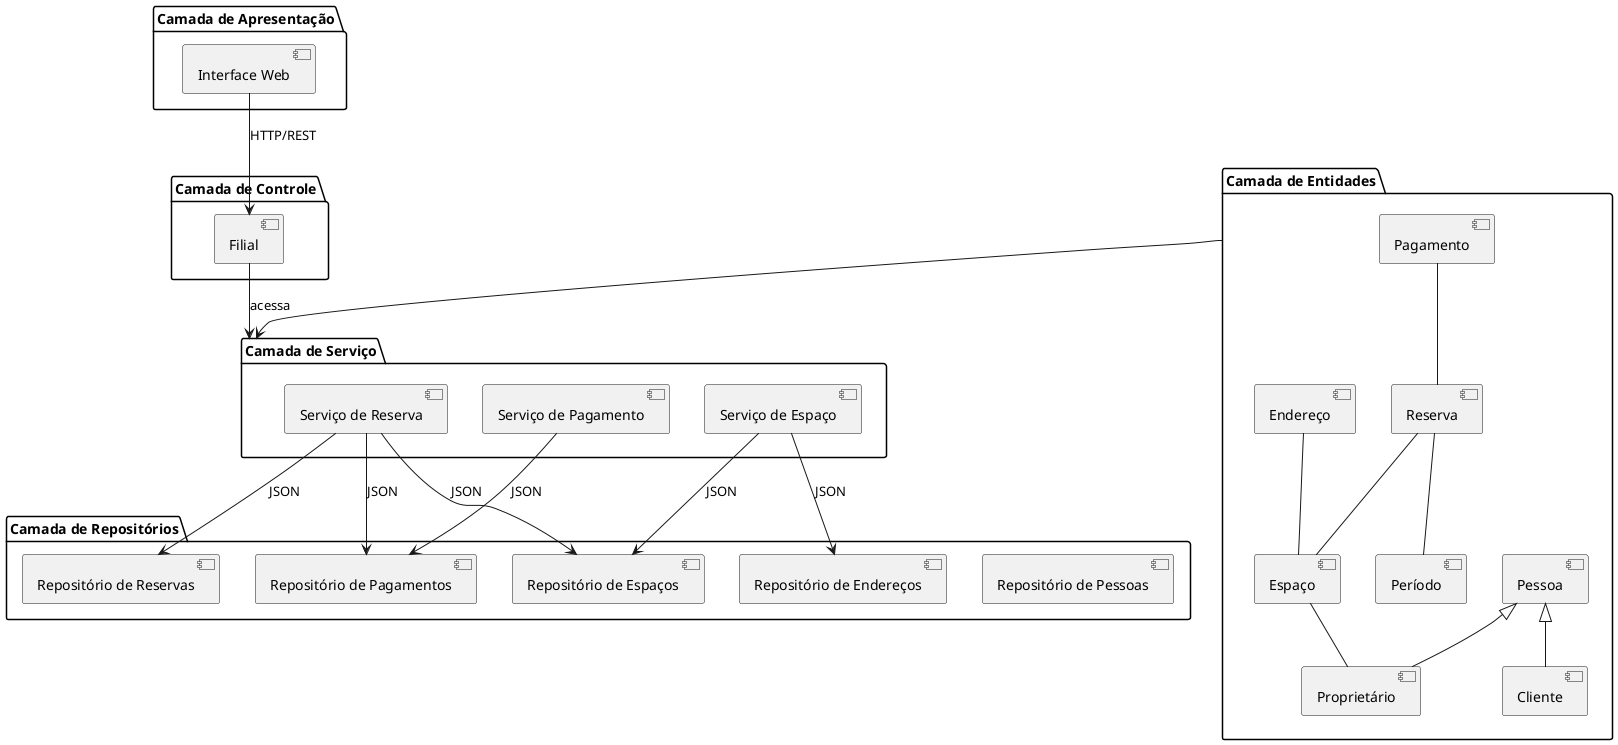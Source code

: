 @startuml

package "Camada de Apresentação" as F {
  [Interface Web]
}

package "Camada de Controle" as C {
  [Filial]
}

package "Camada de Serviço" as B {
  [Serviço de Reserva]
  [Serviço de Pagamento]
  [Serviço de Espaço]
}

package "Camada de Entidades" as E {
  [Pessoa]
  [Cliente]
  [Pagamento]
  [Reserva]
  [Período]
  [Endereço]
  [Espaço]
  [Proprietário]
}

package "Camada de Repositórios" as BD {
  [Repositório de Pessoas]
  [Repositório de Reservas]
  [Repositório de Pagamentos]
  [Repositório de Espaços]
  [Repositório de Endereços]
}

[Interface Web] --> [Filial] : HTTP/REST

[Filial] --> [B] : acessa 

[Serviço de Pagamento] --> [Repositório de Pagamentos] : JSON
[Serviço de Espaço] --> [Repositório de Espaços] : JSON
[Serviço de Espaço] --> [Repositório de Endereços] : JSON
[Serviço de Reserva] --> [Repositório de Reservas] : JSON
[Serviço de Reserva] --> [Repositório de Pagamentos] : JSON
[Serviço de Reserva] --> [Repositório de Espaços] : JSON

[Pessoa] <|-- [Cliente]
[Pessoa] <|-- [Proprietário]

[Pagamento] -- [Reserva]
[Espaço] -- [Proprietário]
[Endereço] -- [Espaço]
[Reserva] -- [Espaço]
[Reserva] -- [Período]

[E] --> [B]
@enduml
